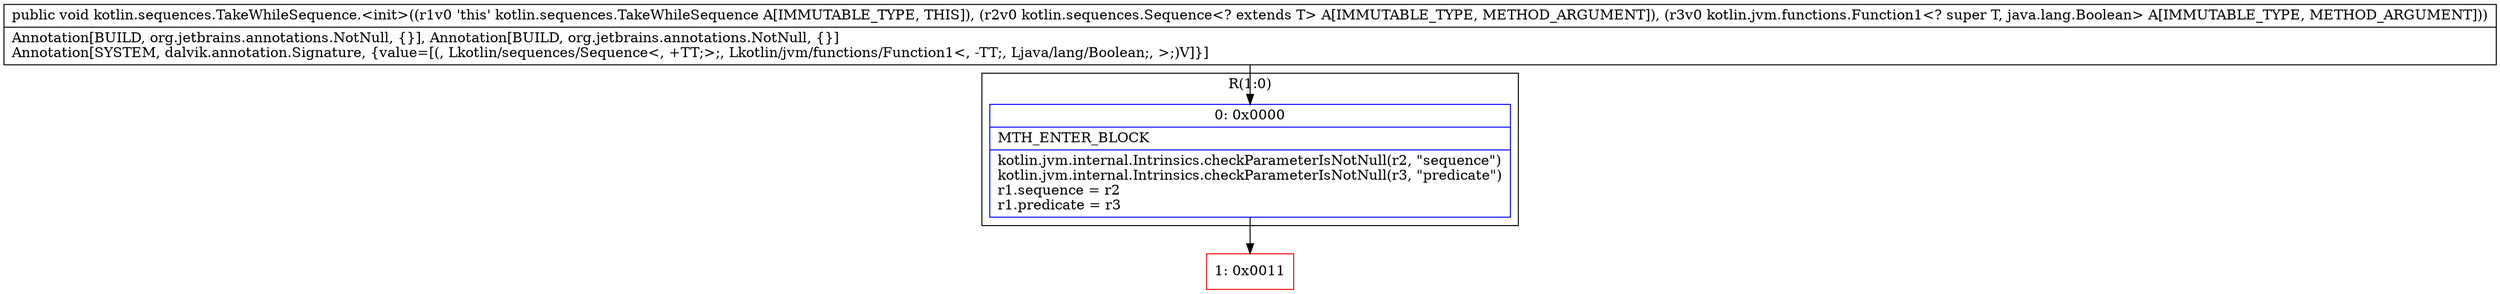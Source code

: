 digraph "CFG forkotlin.sequences.TakeWhileSequence.\<init\>(Lkotlin\/sequences\/Sequence;Lkotlin\/jvm\/functions\/Function1;)V" {
subgraph cluster_Region_1550159986 {
label = "R(1:0)";
node [shape=record,color=blue];
Node_0 [shape=record,label="{0\:\ 0x0000|MTH_ENTER_BLOCK\l|kotlin.jvm.internal.Intrinsics.checkParameterIsNotNull(r2, \"sequence\")\lkotlin.jvm.internal.Intrinsics.checkParameterIsNotNull(r3, \"predicate\")\lr1.sequence = r2\lr1.predicate = r3\l}"];
}
Node_1 [shape=record,color=red,label="{1\:\ 0x0011}"];
MethodNode[shape=record,label="{public void kotlin.sequences.TakeWhileSequence.\<init\>((r1v0 'this' kotlin.sequences.TakeWhileSequence A[IMMUTABLE_TYPE, THIS]), (r2v0 kotlin.sequences.Sequence\<? extends T\> A[IMMUTABLE_TYPE, METHOD_ARGUMENT]), (r3v0 kotlin.jvm.functions.Function1\<? super T, java.lang.Boolean\> A[IMMUTABLE_TYPE, METHOD_ARGUMENT]))  | Annotation[BUILD, org.jetbrains.annotations.NotNull, \{\}], Annotation[BUILD, org.jetbrains.annotations.NotNull, \{\}]\lAnnotation[SYSTEM, dalvik.annotation.Signature, \{value=[(, Lkotlin\/sequences\/Sequence\<, +TT;\>;, Lkotlin\/jvm\/functions\/Function1\<, \-TT;, Ljava\/lang\/Boolean;, \>;)V]\}]\l}"];
MethodNode -> Node_0;
Node_0 -> Node_1;
}

